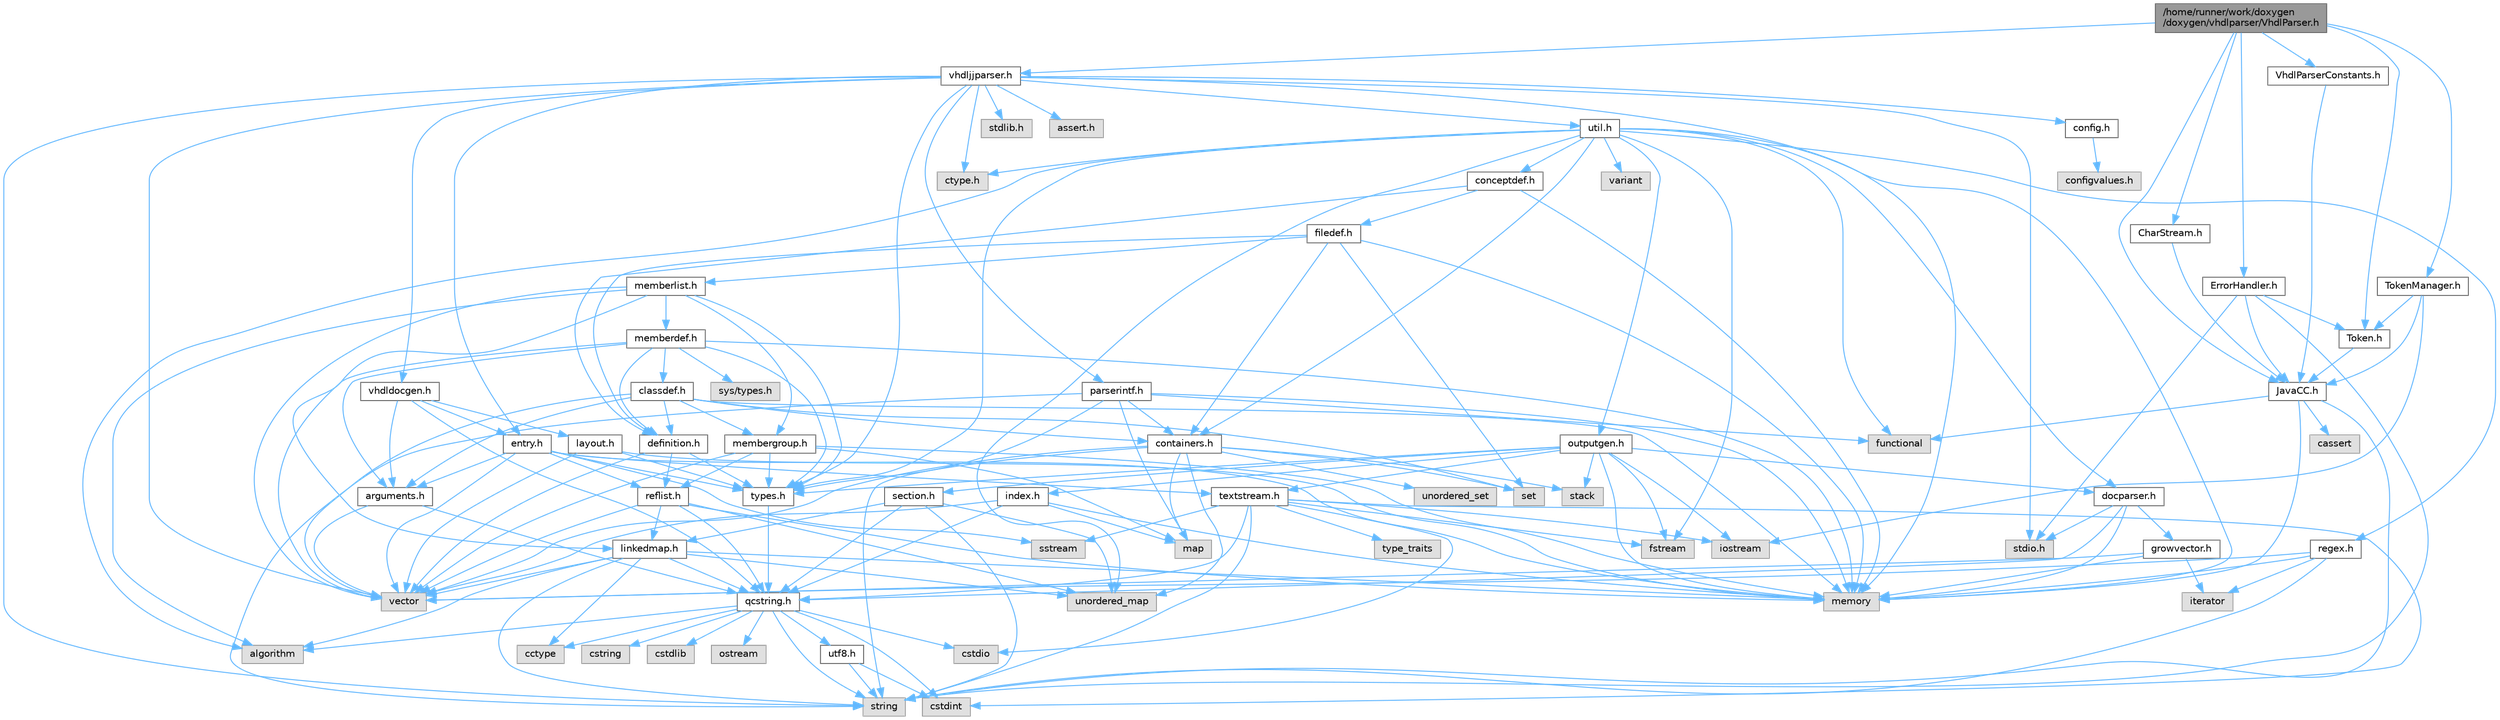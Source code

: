 digraph "/home/runner/work/doxygen/doxygen/vhdlparser/VhdlParser.h"
{
 // INTERACTIVE_SVG=YES
 // LATEX_PDF_SIZE
  bgcolor="transparent";
  edge [fontname=Helvetica,fontsize=10,labelfontname=Helvetica,labelfontsize=10];
  node [fontname=Helvetica,fontsize=10,shape=box,height=0.2,width=0.4];
  Node1 [id="Node000001",label="/home/runner/work/doxygen\l/doxygen/vhdlparser/VhdlParser.h",height=0.2,width=0.4,color="gray40", fillcolor="grey60", style="filled", fontcolor="black"];
  Node1 -> Node2 [id="edge1_Node000001_Node000002",color="steelblue1",style="solid"];
  Node2 [id="Node000002",label="JavaCC.h",height=0.2,width=0.4,color="grey40", fillcolor="white", style="filled",URL="$d1/d2f/_java_c_c_8h.html",tooltip=" "];
  Node2 -> Node3 [id="edge2_Node000002_Node000003",color="steelblue1",style="solid"];
  Node3 [id="Node000003",label="string",height=0.2,width=0.4,color="grey60", fillcolor="#E0E0E0", style="filled"];
  Node2 -> Node4 [id="edge3_Node000002_Node000004",color="steelblue1",style="solid"];
  Node4 [id="Node000004",label="memory",height=0.2,width=0.4,color="grey60", fillcolor="#E0E0E0", style="filled"];
  Node2 -> Node5 [id="edge4_Node000002_Node000005",color="steelblue1",style="solid"];
  Node5 [id="Node000005",label="cassert",height=0.2,width=0.4,color="grey60", fillcolor="#E0E0E0", style="filled"];
  Node2 -> Node6 [id="edge5_Node000002_Node000006",color="steelblue1",style="solid"];
  Node6 [id="Node000006",label="functional",height=0.2,width=0.4,color="grey60", fillcolor="#E0E0E0", style="filled"];
  Node1 -> Node7 [id="edge6_Node000001_Node000007",color="steelblue1",style="solid"];
  Node7 [id="Node000007",label="CharStream.h",height=0.2,width=0.4,color="grey40", fillcolor="white", style="filled",URL="$df/ddf/_char_stream_8h.html",tooltip=" "];
  Node7 -> Node2 [id="edge7_Node000007_Node000002",color="steelblue1",style="solid"];
  Node1 -> Node8 [id="edge8_Node000001_Node000008",color="steelblue1",style="solid"];
  Node8 [id="Node000008",label="Token.h",height=0.2,width=0.4,color="grey40", fillcolor="white", style="filled",URL="$dd/dcd/_token_8h.html",tooltip=" "];
  Node8 -> Node2 [id="edge9_Node000008_Node000002",color="steelblue1",style="solid"];
  Node1 -> Node9 [id="edge10_Node000001_Node000009",color="steelblue1",style="solid"];
  Node9 [id="Node000009",label="TokenManager.h",height=0.2,width=0.4,color="grey40", fillcolor="white", style="filled",URL="$d4/df9/_token_manager_8h.html",tooltip=" "];
  Node9 -> Node10 [id="edge11_Node000009_Node000010",color="steelblue1",style="solid"];
  Node10 [id="Node000010",label="iostream",height=0.2,width=0.4,color="grey60", fillcolor="#E0E0E0", style="filled"];
  Node9 -> Node2 [id="edge12_Node000009_Node000002",color="steelblue1",style="solid"];
  Node9 -> Node8 [id="edge13_Node000009_Node000008",color="steelblue1",style="solid"];
  Node1 -> Node11 [id="edge14_Node000001_Node000011",color="steelblue1",style="solid"];
  Node11 [id="Node000011",label="vhdljjparser.h",height=0.2,width=0.4,color="grey40", fillcolor="white", style="filled",URL="$d2/d55/vhdljjparser_8h.html",tooltip=" "];
  Node11 -> Node12 [id="edge15_Node000011_Node000012",color="steelblue1",style="solid"];
  Node12 [id="Node000012",label="vector",height=0.2,width=0.4,color="grey60", fillcolor="#E0E0E0", style="filled"];
  Node11 -> Node4 [id="edge16_Node000011_Node000004",color="steelblue1",style="solid"];
  Node11 -> Node3 [id="edge17_Node000011_Node000003",color="steelblue1",style="solid"];
  Node11 -> Node13 [id="edge18_Node000011_Node000013",color="steelblue1",style="solid"];
  Node13 [id="Node000013",label="parserintf.h",height=0.2,width=0.4,color="grey40", fillcolor="white", style="filled",URL="$da/d55/parserintf_8h.html",tooltip=" "];
  Node13 -> Node6 [id="edge19_Node000013_Node000006",color="steelblue1",style="solid"];
  Node13 -> Node4 [id="edge20_Node000013_Node000004",color="steelblue1",style="solid"];
  Node13 -> Node14 [id="edge21_Node000013_Node000014",color="steelblue1",style="solid"];
  Node14 [id="Node000014",label="map",height=0.2,width=0.4,color="grey60", fillcolor="#E0E0E0", style="filled"];
  Node13 -> Node3 [id="edge22_Node000013_Node000003",color="steelblue1",style="solid"];
  Node13 -> Node15 [id="edge23_Node000013_Node000015",color="steelblue1",style="solid"];
  Node15 [id="Node000015",label="types.h",height=0.2,width=0.4,color="grey40", fillcolor="white", style="filled",URL="$d9/d49/types_8h.html",tooltip="This file contains a number of basic enums and types."];
  Node15 -> Node16 [id="edge24_Node000015_Node000016",color="steelblue1",style="solid"];
  Node16 [id="Node000016",label="qcstring.h",height=0.2,width=0.4,color="grey40", fillcolor="white", style="filled",URL="$d7/d5c/qcstring_8h.html",tooltip=" "];
  Node16 -> Node3 [id="edge25_Node000016_Node000003",color="steelblue1",style="solid"];
  Node16 -> Node17 [id="edge26_Node000016_Node000017",color="steelblue1",style="solid"];
  Node17 [id="Node000017",label="algorithm",height=0.2,width=0.4,color="grey60", fillcolor="#E0E0E0", style="filled"];
  Node16 -> Node18 [id="edge27_Node000016_Node000018",color="steelblue1",style="solid"];
  Node18 [id="Node000018",label="cctype",height=0.2,width=0.4,color="grey60", fillcolor="#E0E0E0", style="filled"];
  Node16 -> Node19 [id="edge28_Node000016_Node000019",color="steelblue1",style="solid"];
  Node19 [id="Node000019",label="cstring",height=0.2,width=0.4,color="grey60", fillcolor="#E0E0E0", style="filled"];
  Node16 -> Node20 [id="edge29_Node000016_Node000020",color="steelblue1",style="solid"];
  Node20 [id="Node000020",label="cstdio",height=0.2,width=0.4,color="grey60", fillcolor="#E0E0E0", style="filled"];
  Node16 -> Node21 [id="edge30_Node000016_Node000021",color="steelblue1",style="solid"];
  Node21 [id="Node000021",label="cstdlib",height=0.2,width=0.4,color="grey60", fillcolor="#E0E0E0", style="filled"];
  Node16 -> Node22 [id="edge31_Node000016_Node000022",color="steelblue1",style="solid"];
  Node22 [id="Node000022",label="cstdint",height=0.2,width=0.4,color="grey60", fillcolor="#E0E0E0", style="filled"];
  Node16 -> Node23 [id="edge32_Node000016_Node000023",color="steelblue1",style="solid"];
  Node23 [id="Node000023",label="ostream",height=0.2,width=0.4,color="grey60", fillcolor="#E0E0E0", style="filled"];
  Node16 -> Node24 [id="edge33_Node000016_Node000024",color="steelblue1",style="solid"];
  Node24 [id="Node000024",label="utf8.h",height=0.2,width=0.4,color="grey40", fillcolor="white", style="filled",URL="$db/d7c/utf8_8h.html",tooltip="Various UTF8 related helper functions."];
  Node24 -> Node22 [id="edge34_Node000024_Node000022",color="steelblue1",style="solid"];
  Node24 -> Node3 [id="edge35_Node000024_Node000003",color="steelblue1",style="solid"];
  Node13 -> Node25 [id="edge36_Node000013_Node000025",color="steelblue1",style="solid"];
  Node25 [id="Node000025",label="containers.h",height=0.2,width=0.4,color="grey40", fillcolor="white", style="filled",URL="$d5/d75/containers_8h.html",tooltip=" "];
  Node25 -> Node12 [id="edge37_Node000025_Node000012",color="steelblue1",style="solid"];
  Node25 -> Node3 [id="edge38_Node000025_Node000003",color="steelblue1",style="solid"];
  Node25 -> Node26 [id="edge39_Node000025_Node000026",color="steelblue1",style="solid"];
  Node26 [id="Node000026",label="set",height=0.2,width=0.4,color="grey60", fillcolor="#E0E0E0", style="filled"];
  Node25 -> Node14 [id="edge40_Node000025_Node000014",color="steelblue1",style="solid"];
  Node25 -> Node27 [id="edge41_Node000025_Node000027",color="steelblue1",style="solid"];
  Node27 [id="Node000027",label="unordered_set",height=0.2,width=0.4,color="grey60", fillcolor="#E0E0E0", style="filled"];
  Node25 -> Node28 [id="edge42_Node000025_Node000028",color="steelblue1",style="solid"];
  Node28 [id="Node000028",label="unordered_map",height=0.2,width=0.4,color="grey60", fillcolor="#E0E0E0", style="filled"];
  Node25 -> Node29 [id="edge43_Node000025_Node000029",color="steelblue1",style="solid"];
  Node29 [id="Node000029",label="stack",height=0.2,width=0.4,color="grey60", fillcolor="#E0E0E0", style="filled"];
  Node11 -> Node30 [id="edge44_Node000011_Node000030",color="steelblue1",style="solid"];
  Node30 [id="Node000030",label="stdio.h",height=0.2,width=0.4,color="grey60", fillcolor="#E0E0E0", style="filled"];
  Node11 -> Node31 [id="edge45_Node000011_Node000031",color="steelblue1",style="solid"];
  Node31 [id="Node000031",label="stdlib.h",height=0.2,width=0.4,color="grey60", fillcolor="#E0E0E0", style="filled"];
  Node11 -> Node32 [id="edge46_Node000011_Node000032",color="steelblue1",style="solid"];
  Node32 [id="Node000032",label="assert.h",height=0.2,width=0.4,color="grey60", fillcolor="#E0E0E0", style="filled"];
  Node11 -> Node33 [id="edge47_Node000011_Node000033",color="steelblue1",style="solid"];
  Node33 [id="Node000033",label="ctype.h",height=0.2,width=0.4,color="grey60", fillcolor="#E0E0E0", style="filled"];
  Node11 -> Node15 [id="edge48_Node000011_Node000015",color="steelblue1",style="solid"];
  Node11 -> Node34 [id="edge49_Node000011_Node000034",color="steelblue1",style="solid"];
  Node34 [id="Node000034",label="entry.h",height=0.2,width=0.4,color="grey40", fillcolor="white", style="filled",URL="$d1/dc6/entry_8h.html",tooltip=" "];
  Node34 -> Node12 [id="edge50_Node000034_Node000012",color="steelblue1",style="solid"];
  Node34 -> Node4 [id="edge51_Node000034_Node000004",color="steelblue1",style="solid"];
  Node34 -> Node35 [id="edge52_Node000034_Node000035",color="steelblue1",style="solid"];
  Node35 [id="Node000035",label="sstream",height=0.2,width=0.4,color="grey60", fillcolor="#E0E0E0", style="filled"];
  Node34 -> Node15 [id="edge53_Node000034_Node000015",color="steelblue1",style="solid"];
  Node34 -> Node36 [id="edge54_Node000034_Node000036",color="steelblue1",style="solid"];
  Node36 [id="Node000036",label="arguments.h",height=0.2,width=0.4,color="grey40", fillcolor="white", style="filled",URL="$df/d9b/arguments_8h.html",tooltip=" "];
  Node36 -> Node12 [id="edge55_Node000036_Node000012",color="steelblue1",style="solid"];
  Node36 -> Node16 [id="edge56_Node000036_Node000016",color="steelblue1",style="solid"];
  Node34 -> Node37 [id="edge57_Node000034_Node000037",color="steelblue1",style="solid"];
  Node37 [id="Node000037",label="reflist.h",height=0.2,width=0.4,color="grey40", fillcolor="white", style="filled",URL="$d1/d02/reflist_8h.html",tooltip=" "];
  Node37 -> Node12 [id="edge58_Node000037_Node000012",color="steelblue1",style="solid"];
  Node37 -> Node28 [id="edge59_Node000037_Node000028",color="steelblue1",style="solid"];
  Node37 -> Node4 [id="edge60_Node000037_Node000004",color="steelblue1",style="solid"];
  Node37 -> Node16 [id="edge61_Node000037_Node000016",color="steelblue1",style="solid"];
  Node37 -> Node38 [id="edge62_Node000037_Node000038",color="steelblue1",style="solid"];
  Node38 [id="Node000038",label="linkedmap.h",height=0.2,width=0.4,color="grey40", fillcolor="white", style="filled",URL="$da/de1/linkedmap_8h.html",tooltip=" "];
  Node38 -> Node28 [id="edge63_Node000038_Node000028",color="steelblue1",style="solid"];
  Node38 -> Node12 [id="edge64_Node000038_Node000012",color="steelblue1",style="solid"];
  Node38 -> Node4 [id="edge65_Node000038_Node000004",color="steelblue1",style="solid"];
  Node38 -> Node3 [id="edge66_Node000038_Node000003",color="steelblue1",style="solid"];
  Node38 -> Node17 [id="edge67_Node000038_Node000017",color="steelblue1",style="solid"];
  Node38 -> Node18 [id="edge68_Node000038_Node000018",color="steelblue1",style="solid"];
  Node38 -> Node16 [id="edge69_Node000038_Node000016",color="steelblue1",style="solid"];
  Node34 -> Node39 [id="edge70_Node000034_Node000039",color="steelblue1",style="solid"];
  Node39 [id="Node000039",label="textstream.h",height=0.2,width=0.4,color="grey40", fillcolor="white", style="filled",URL="$d4/d7d/textstream_8h.html",tooltip=" "];
  Node39 -> Node3 [id="edge71_Node000039_Node000003",color="steelblue1",style="solid"];
  Node39 -> Node10 [id="edge72_Node000039_Node000010",color="steelblue1",style="solid"];
  Node39 -> Node35 [id="edge73_Node000039_Node000035",color="steelblue1",style="solid"];
  Node39 -> Node22 [id="edge74_Node000039_Node000022",color="steelblue1",style="solid"];
  Node39 -> Node20 [id="edge75_Node000039_Node000020",color="steelblue1",style="solid"];
  Node39 -> Node40 [id="edge76_Node000039_Node000040",color="steelblue1",style="solid"];
  Node40 [id="Node000040",label="fstream",height=0.2,width=0.4,color="grey60", fillcolor="#E0E0E0", style="filled"];
  Node39 -> Node41 [id="edge77_Node000039_Node000041",color="steelblue1",style="solid"];
  Node41 [id="Node000041",label="type_traits",height=0.2,width=0.4,color="grey60", fillcolor="#E0E0E0", style="filled"];
  Node39 -> Node16 [id="edge78_Node000039_Node000016",color="steelblue1",style="solid"];
  Node11 -> Node42 [id="edge79_Node000011_Node000042",color="steelblue1",style="solid"];
  Node42 [id="Node000042",label="vhdldocgen.h",height=0.2,width=0.4,color="grey40", fillcolor="white", style="filled",URL="$dd/dec/vhdldocgen_8h.html",tooltip=" "];
  Node42 -> Node16 [id="edge80_Node000042_Node000016",color="steelblue1",style="solid"];
  Node42 -> Node43 [id="edge81_Node000042_Node000043",color="steelblue1",style="solid"];
  Node43 [id="Node000043",label="layout.h",height=0.2,width=0.4,color="grey40", fillcolor="white", style="filled",URL="$db/d51/layout_8h.html",tooltip=" "];
  Node43 -> Node4 [id="edge82_Node000043_Node000004",color="steelblue1",style="solid"];
  Node43 -> Node12 [id="edge83_Node000043_Node000012",color="steelblue1",style="solid"];
  Node43 -> Node15 [id="edge84_Node000043_Node000015",color="steelblue1",style="solid"];
  Node42 -> Node36 [id="edge85_Node000042_Node000036",color="steelblue1",style="solid"];
  Node42 -> Node34 [id="edge86_Node000042_Node000034",color="steelblue1",style="solid"];
  Node11 -> Node44 [id="edge87_Node000011_Node000044",color="steelblue1",style="solid"];
  Node44 [id="Node000044",label="config.h",height=0.2,width=0.4,color="grey40", fillcolor="white", style="filled",URL="$db/d16/config_8h.html",tooltip=" "];
  Node44 -> Node45 [id="edge88_Node000044_Node000045",color="steelblue1",style="solid"];
  Node45 [id="Node000045",label="configvalues.h",height=0.2,width=0.4,color="grey60", fillcolor="#E0E0E0", style="filled"];
  Node11 -> Node46 [id="edge89_Node000011_Node000046",color="steelblue1",style="solid"];
  Node46 [id="Node000046",label="util.h",height=0.2,width=0.4,color="grey40", fillcolor="white", style="filled",URL="$d8/d3c/util_8h.html",tooltip="A bunch of utility functions."];
  Node46 -> Node4 [id="edge90_Node000046_Node000004",color="steelblue1",style="solid"];
  Node46 -> Node28 [id="edge91_Node000046_Node000028",color="steelblue1",style="solid"];
  Node46 -> Node17 [id="edge92_Node000046_Node000017",color="steelblue1",style="solid"];
  Node46 -> Node6 [id="edge93_Node000046_Node000006",color="steelblue1",style="solid"];
  Node46 -> Node40 [id="edge94_Node000046_Node000040",color="steelblue1",style="solid"];
  Node46 -> Node47 [id="edge95_Node000046_Node000047",color="steelblue1",style="solid"];
  Node47 [id="Node000047",label="variant",height=0.2,width=0.4,color="grey60", fillcolor="#E0E0E0", style="filled"];
  Node46 -> Node33 [id="edge96_Node000046_Node000033",color="steelblue1",style="solid"];
  Node46 -> Node15 [id="edge97_Node000046_Node000015",color="steelblue1",style="solid"];
  Node46 -> Node48 [id="edge98_Node000046_Node000048",color="steelblue1",style="solid"];
  Node48 [id="Node000048",label="docparser.h",height=0.2,width=0.4,color="grey40", fillcolor="white", style="filled",URL="$de/d9c/docparser_8h.html",tooltip=" "];
  Node48 -> Node30 [id="edge99_Node000048_Node000030",color="steelblue1",style="solid"];
  Node48 -> Node4 [id="edge100_Node000048_Node000004",color="steelblue1",style="solid"];
  Node48 -> Node16 [id="edge101_Node000048_Node000016",color="steelblue1",style="solid"];
  Node48 -> Node49 [id="edge102_Node000048_Node000049",color="steelblue1",style="solid"];
  Node49 [id="Node000049",label="growvector.h",height=0.2,width=0.4,color="grey40", fillcolor="white", style="filled",URL="$d7/d50/growvector_8h.html",tooltip=" "];
  Node49 -> Node12 [id="edge103_Node000049_Node000012",color="steelblue1",style="solid"];
  Node49 -> Node4 [id="edge104_Node000049_Node000004",color="steelblue1",style="solid"];
  Node49 -> Node50 [id="edge105_Node000049_Node000050",color="steelblue1",style="solid"];
  Node50 [id="Node000050",label="iterator",height=0.2,width=0.4,color="grey60", fillcolor="#E0E0E0", style="filled"];
  Node46 -> Node25 [id="edge106_Node000046_Node000025",color="steelblue1",style="solid"];
  Node46 -> Node51 [id="edge107_Node000046_Node000051",color="steelblue1",style="solid"];
  Node51 [id="Node000051",label="outputgen.h",height=0.2,width=0.4,color="grey40", fillcolor="white", style="filled",URL="$df/d06/outputgen_8h.html",tooltip=" "];
  Node51 -> Node4 [id="edge108_Node000051_Node000004",color="steelblue1",style="solid"];
  Node51 -> Node29 [id="edge109_Node000051_Node000029",color="steelblue1",style="solid"];
  Node51 -> Node10 [id="edge110_Node000051_Node000010",color="steelblue1",style="solid"];
  Node51 -> Node40 [id="edge111_Node000051_Node000040",color="steelblue1",style="solid"];
  Node51 -> Node15 [id="edge112_Node000051_Node000015",color="steelblue1",style="solid"];
  Node51 -> Node52 [id="edge113_Node000051_Node000052",color="steelblue1",style="solid"];
  Node52 [id="Node000052",label="index.h",height=0.2,width=0.4,color="grey40", fillcolor="white", style="filled",URL="$d1/db5/index_8h.html",tooltip=" "];
  Node52 -> Node4 [id="edge114_Node000052_Node000004",color="steelblue1",style="solid"];
  Node52 -> Node12 [id="edge115_Node000052_Node000012",color="steelblue1",style="solid"];
  Node52 -> Node14 [id="edge116_Node000052_Node000014",color="steelblue1",style="solid"];
  Node52 -> Node16 [id="edge117_Node000052_Node000016",color="steelblue1",style="solid"];
  Node51 -> Node53 [id="edge118_Node000051_Node000053",color="steelblue1",style="solid"];
  Node53 [id="Node000053",label="section.h",height=0.2,width=0.4,color="grey40", fillcolor="white", style="filled",URL="$d1/d2a/section_8h.html",tooltip=" "];
  Node53 -> Node3 [id="edge119_Node000053_Node000003",color="steelblue1",style="solid"];
  Node53 -> Node28 [id="edge120_Node000053_Node000028",color="steelblue1",style="solid"];
  Node53 -> Node16 [id="edge121_Node000053_Node000016",color="steelblue1",style="solid"];
  Node53 -> Node38 [id="edge122_Node000053_Node000038",color="steelblue1",style="solid"];
  Node51 -> Node39 [id="edge123_Node000051_Node000039",color="steelblue1",style="solid"];
  Node51 -> Node48 [id="edge124_Node000051_Node000048",color="steelblue1",style="solid"];
  Node46 -> Node54 [id="edge125_Node000046_Node000054",color="steelblue1",style="solid"];
  Node54 [id="Node000054",label="regex.h",height=0.2,width=0.4,color="grey40", fillcolor="white", style="filled",URL="$d1/d21/regex_8h.html",tooltip=" "];
  Node54 -> Node4 [id="edge126_Node000054_Node000004",color="steelblue1",style="solid"];
  Node54 -> Node3 [id="edge127_Node000054_Node000003",color="steelblue1",style="solid"];
  Node54 -> Node12 [id="edge128_Node000054_Node000012",color="steelblue1",style="solid"];
  Node54 -> Node50 [id="edge129_Node000054_Node000050",color="steelblue1",style="solid"];
  Node46 -> Node55 [id="edge130_Node000046_Node000055",color="steelblue1",style="solid"];
  Node55 [id="Node000055",label="conceptdef.h",height=0.2,width=0.4,color="grey40", fillcolor="white", style="filled",URL="$da/df1/conceptdef_8h.html",tooltip=" "];
  Node55 -> Node4 [id="edge131_Node000055_Node000004",color="steelblue1",style="solid"];
  Node55 -> Node56 [id="edge132_Node000055_Node000056",color="steelblue1",style="solid"];
  Node56 [id="Node000056",label="definition.h",height=0.2,width=0.4,color="grey40", fillcolor="white", style="filled",URL="$df/da1/definition_8h.html",tooltip=" "];
  Node56 -> Node12 [id="edge133_Node000056_Node000012",color="steelblue1",style="solid"];
  Node56 -> Node15 [id="edge134_Node000056_Node000015",color="steelblue1",style="solid"];
  Node56 -> Node37 [id="edge135_Node000056_Node000037",color="steelblue1",style="solid"];
  Node55 -> Node57 [id="edge136_Node000055_Node000057",color="steelblue1",style="solid"];
  Node57 [id="Node000057",label="filedef.h",height=0.2,width=0.4,color="grey40", fillcolor="white", style="filled",URL="$d4/d3a/filedef_8h.html",tooltip=" "];
  Node57 -> Node4 [id="edge137_Node000057_Node000004",color="steelblue1",style="solid"];
  Node57 -> Node26 [id="edge138_Node000057_Node000026",color="steelblue1",style="solid"];
  Node57 -> Node56 [id="edge139_Node000057_Node000056",color="steelblue1",style="solid"];
  Node57 -> Node58 [id="edge140_Node000057_Node000058",color="steelblue1",style="solid"];
  Node58 [id="Node000058",label="memberlist.h",height=0.2,width=0.4,color="grey40", fillcolor="white", style="filled",URL="$dd/d78/memberlist_8h.html",tooltip=" "];
  Node58 -> Node12 [id="edge141_Node000058_Node000012",color="steelblue1",style="solid"];
  Node58 -> Node17 [id="edge142_Node000058_Node000017",color="steelblue1",style="solid"];
  Node58 -> Node59 [id="edge143_Node000058_Node000059",color="steelblue1",style="solid"];
  Node59 [id="Node000059",label="memberdef.h",height=0.2,width=0.4,color="grey40", fillcolor="white", style="filled",URL="$d4/d46/memberdef_8h.html",tooltip=" "];
  Node59 -> Node12 [id="edge144_Node000059_Node000012",color="steelblue1",style="solid"];
  Node59 -> Node4 [id="edge145_Node000059_Node000004",color="steelblue1",style="solid"];
  Node59 -> Node60 [id="edge146_Node000059_Node000060",color="steelblue1",style="solid"];
  Node60 [id="Node000060",label="sys/types.h",height=0.2,width=0.4,color="grey60", fillcolor="#E0E0E0", style="filled"];
  Node59 -> Node15 [id="edge147_Node000059_Node000015",color="steelblue1",style="solid"];
  Node59 -> Node56 [id="edge148_Node000059_Node000056",color="steelblue1",style="solid"];
  Node59 -> Node36 [id="edge149_Node000059_Node000036",color="steelblue1",style="solid"];
  Node59 -> Node61 [id="edge150_Node000059_Node000061",color="steelblue1",style="solid"];
  Node61 [id="Node000061",label="classdef.h",height=0.2,width=0.4,color="grey40", fillcolor="white", style="filled",URL="$d1/da6/classdef_8h.html",tooltip=" "];
  Node61 -> Node4 [id="edge151_Node000061_Node000004",color="steelblue1",style="solid"];
  Node61 -> Node12 [id="edge152_Node000061_Node000012",color="steelblue1",style="solid"];
  Node61 -> Node26 [id="edge153_Node000061_Node000026",color="steelblue1",style="solid"];
  Node61 -> Node25 [id="edge154_Node000061_Node000025",color="steelblue1",style="solid"];
  Node61 -> Node56 [id="edge155_Node000061_Node000056",color="steelblue1",style="solid"];
  Node61 -> Node36 [id="edge156_Node000061_Node000036",color="steelblue1",style="solid"];
  Node61 -> Node62 [id="edge157_Node000061_Node000062",color="steelblue1",style="solid"];
  Node62 [id="Node000062",label="membergroup.h",height=0.2,width=0.4,color="grey40", fillcolor="white", style="filled",URL="$d9/d11/membergroup_8h.html",tooltip=" "];
  Node62 -> Node12 [id="edge158_Node000062_Node000012",color="steelblue1",style="solid"];
  Node62 -> Node14 [id="edge159_Node000062_Node000014",color="steelblue1",style="solid"];
  Node62 -> Node4 [id="edge160_Node000062_Node000004",color="steelblue1",style="solid"];
  Node62 -> Node15 [id="edge161_Node000062_Node000015",color="steelblue1",style="solid"];
  Node62 -> Node37 [id="edge162_Node000062_Node000037",color="steelblue1",style="solid"];
  Node58 -> Node38 [id="edge163_Node000058_Node000038",color="steelblue1",style="solid"];
  Node58 -> Node15 [id="edge164_Node000058_Node000015",color="steelblue1",style="solid"];
  Node58 -> Node62 [id="edge165_Node000058_Node000062",color="steelblue1",style="solid"];
  Node57 -> Node25 [id="edge166_Node000057_Node000025",color="steelblue1",style="solid"];
  Node1 -> Node63 [id="edge167_Node000001_Node000063",color="steelblue1",style="solid"];
  Node63 [id="Node000063",label="VhdlParserConstants.h",height=0.2,width=0.4,color="grey40", fillcolor="white", style="filled",URL="$dc/d21/_vhdl_parser_constants_8h.html",tooltip=" "];
  Node63 -> Node2 [id="edge168_Node000063_Node000002",color="steelblue1",style="solid"];
  Node1 -> Node64 [id="edge169_Node000001_Node000064",color="steelblue1",style="solid"];
  Node64 [id="Node000064",label="ErrorHandler.h",height=0.2,width=0.4,color="grey40", fillcolor="white", style="filled",URL="$d3/dd5/_error_handler_8h.html",tooltip=" "];
  Node64 -> Node30 [id="edge170_Node000064_Node000030",color="steelblue1",style="solid"];
  Node64 -> Node3 [id="edge171_Node000064_Node000003",color="steelblue1",style="solid"];
  Node64 -> Node2 [id="edge172_Node000064_Node000002",color="steelblue1",style="solid"];
  Node64 -> Node8 [id="edge173_Node000064_Node000008",color="steelblue1",style="solid"];
}
